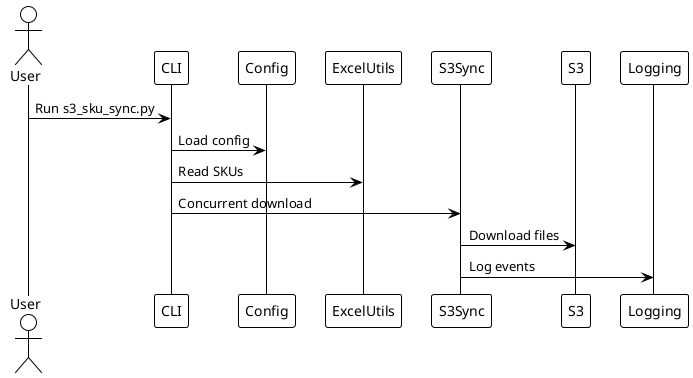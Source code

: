 @startuml
!theme plain
actor User
User -> CLI: Run s3_sku_sync.py
CLI -> Config: Load config
CLI -> ExcelUtils: Read SKUs
CLI -> S3Sync: Concurrent download
S3Sync -> S3: Download files
S3Sync -> Logging: Log events
@enduml
